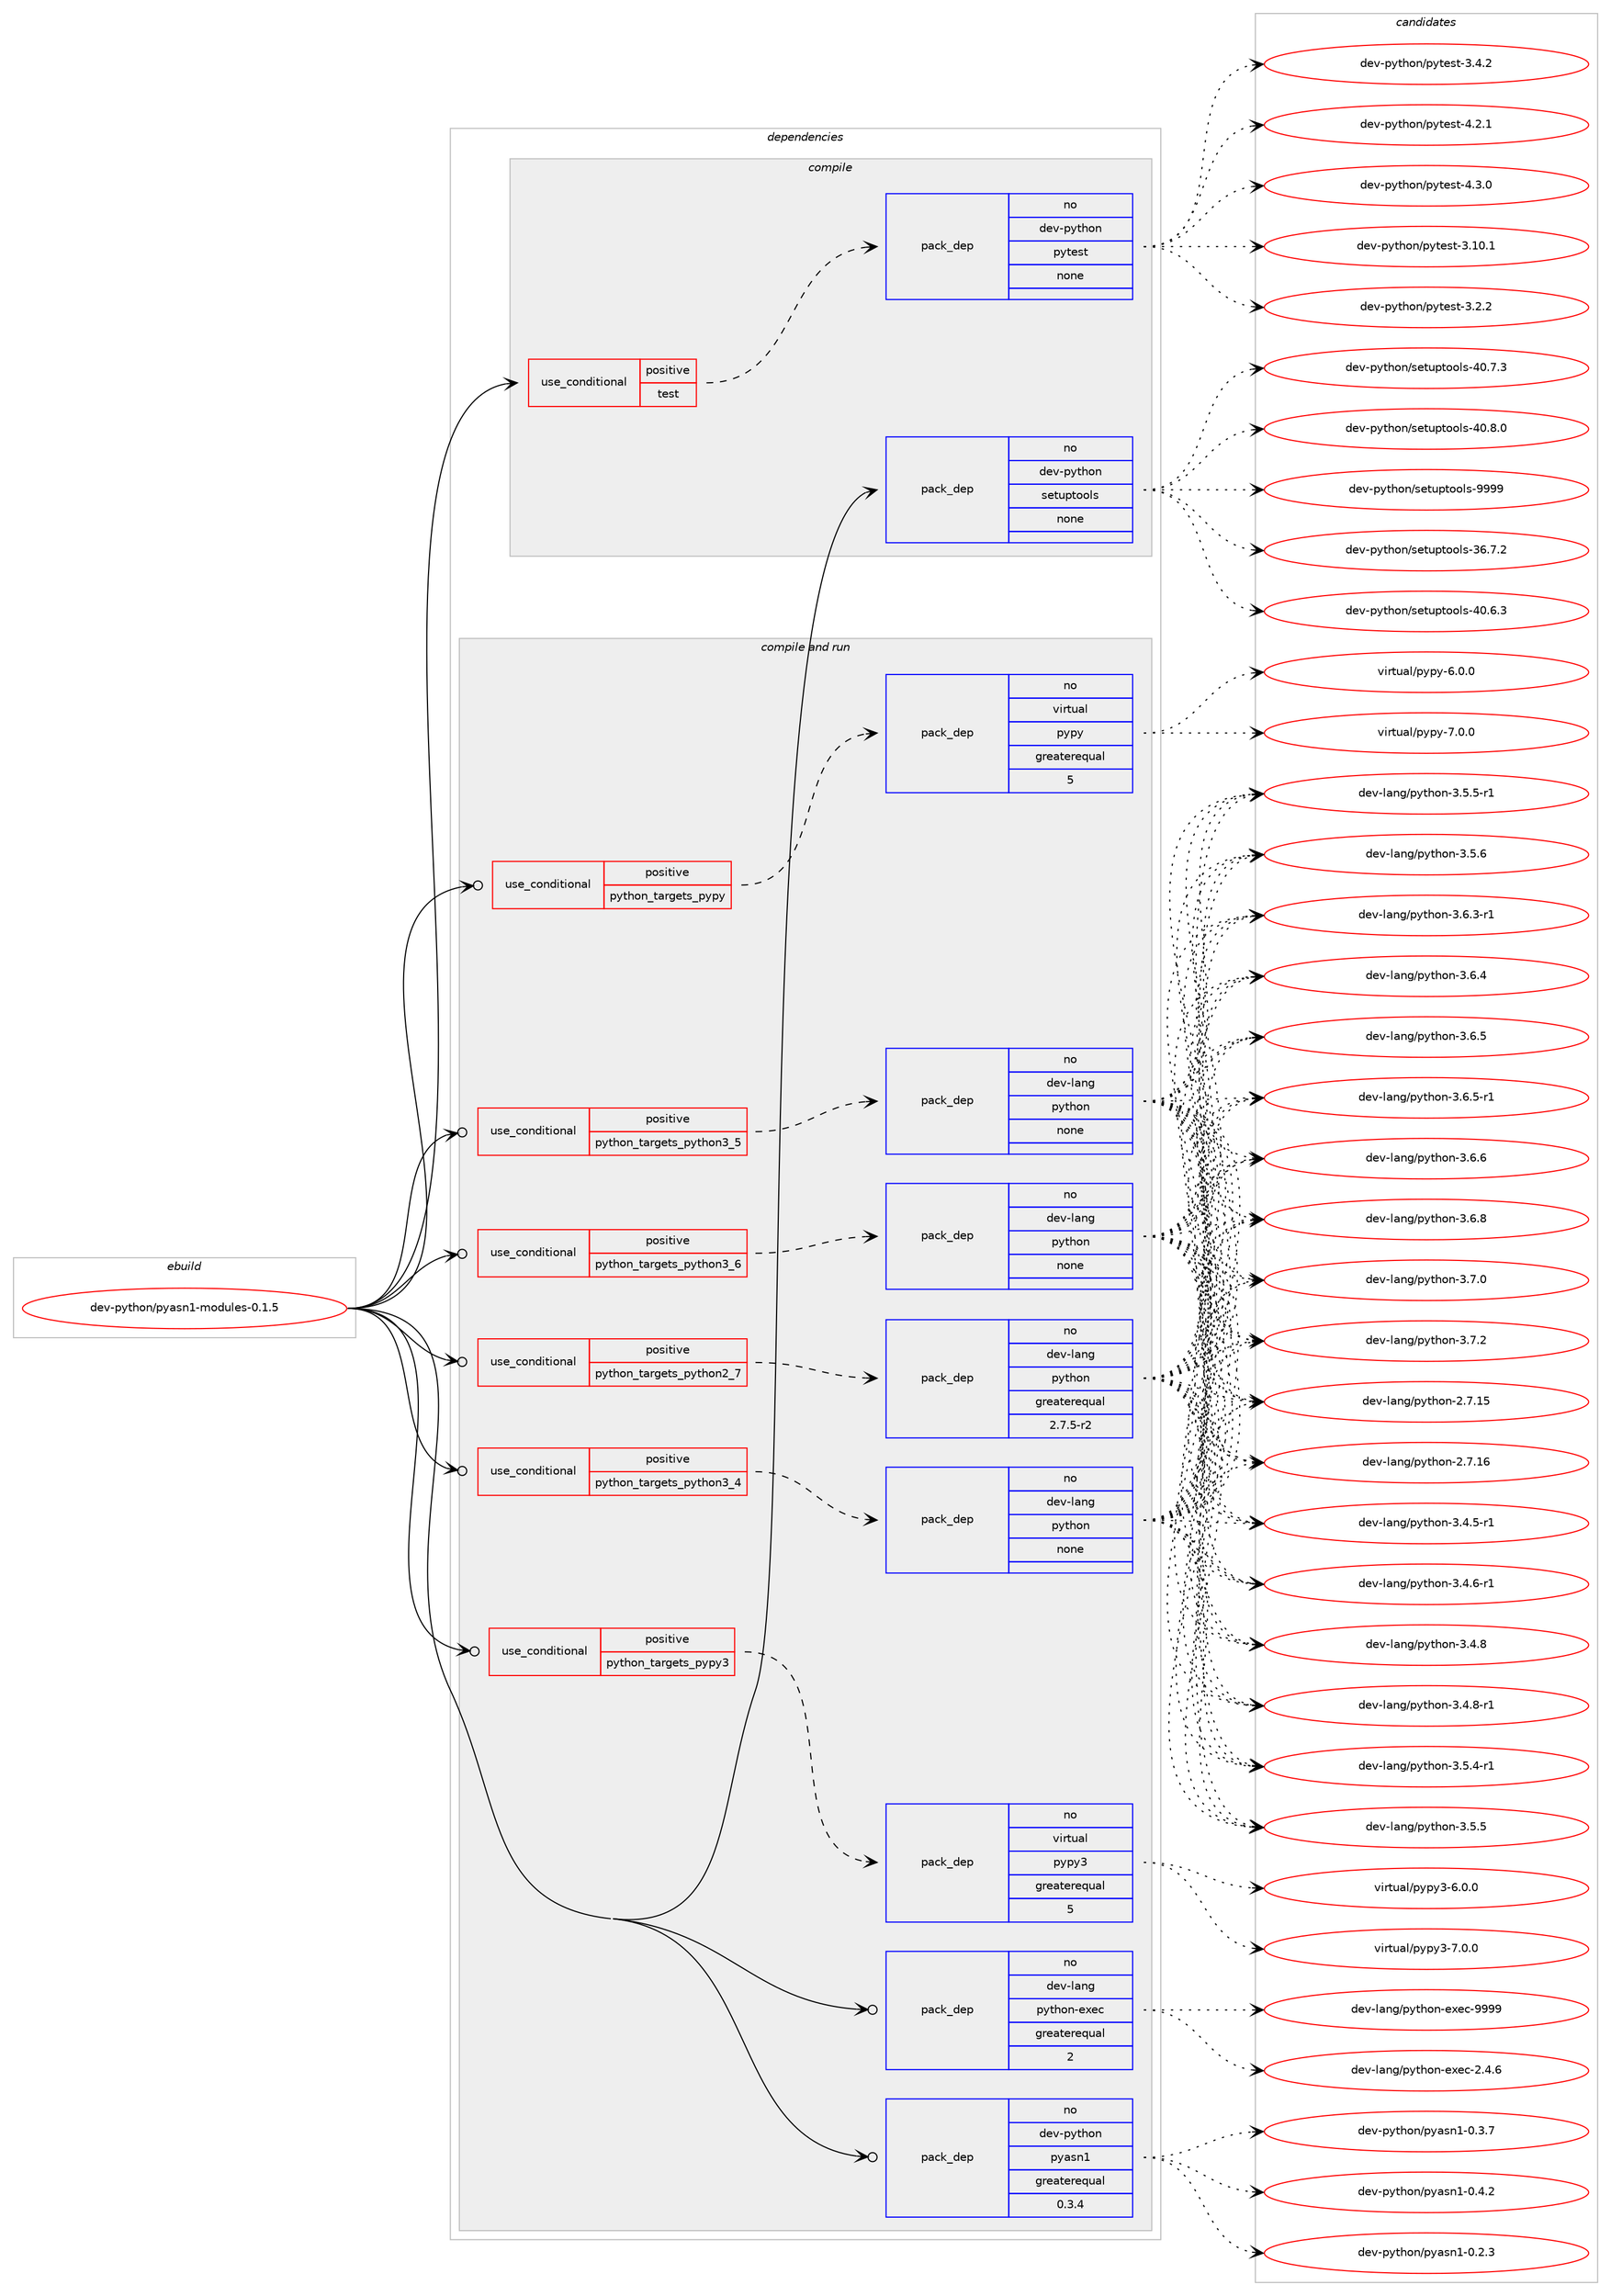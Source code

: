 digraph prolog {

# *************
# Graph options
# *************

newrank=true;
concentrate=true;
compound=true;
graph [rankdir=LR,fontname=Helvetica,fontsize=10,ranksep=1.5];#, ranksep=2.5, nodesep=0.2];
edge  [arrowhead=vee];
node  [fontname=Helvetica,fontsize=10];

# **********
# The ebuild
# **********

subgraph cluster_leftcol {
color=gray;
rank=same;
label=<<i>ebuild</i>>;
id [label="dev-python/pyasn1-modules-0.1.5", color=red, width=4, href="../dev-python/pyasn1-modules-0.1.5.svg"];
}

# ****************
# The dependencies
# ****************

subgraph cluster_midcol {
color=gray;
label=<<i>dependencies</i>>;
subgraph cluster_compile {
fillcolor="#eeeeee";
style=filled;
label=<<i>compile</i>>;
subgraph cond380240 {
dependency1427675 [label=<<TABLE BORDER="0" CELLBORDER="1" CELLSPACING="0" CELLPADDING="4"><TR><TD ROWSPAN="3" CELLPADDING="10">use_conditional</TD></TR><TR><TD>positive</TD></TR><TR><TD>test</TD></TR></TABLE>>, shape=none, color=red];
subgraph pack1024121 {
dependency1427676 [label=<<TABLE BORDER="0" CELLBORDER="1" CELLSPACING="0" CELLPADDING="4" WIDTH="220"><TR><TD ROWSPAN="6" CELLPADDING="30">pack_dep</TD></TR><TR><TD WIDTH="110">no</TD></TR><TR><TD>dev-python</TD></TR><TR><TD>pytest</TD></TR><TR><TD>none</TD></TR><TR><TD></TD></TR></TABLE>>, shape=none, color=blue];
}
dependency1427675:e -> dependency1427676:w [weight=20,style="dashed",arrowhead="vee"];
}
id:e -> dependency1427675:w [weight=20,style="solid",arrowhead="vee"];
subgraph pack1024122 {
dependency1427677 [label=<<TABLE BORDER="0" CELLBORDER="1" CELLSPACING="0" CELLPADDING="4" WIDTH="220"><TR><TD ROWSPAN="6" CELLPADDING="30">pack_dep</TD></TR><TR><TD WIDTH="110">no</TD></TR><TR><TD>dev-python</TD></TR><TR><TD>setuptools</TD></TR><TR><TD>none</TD></TR><TR><TD></TD></TR></TABLE>>, shape=none, color=blue];
}
id:e -> dependency1427677:w [weight=20,style="solid",arrowhead="vee"];
}
subgraph cluster_compileandrun {
fillcolor="#eeeeee";
style=filled;
label=<<i>compile and run</i>>;
subgraph cond380241 {
dependency1427678 [label=<<TABLE BORDER="0" CELLBORDER="1" CELLSPACING="0" CELLPADDING="4"><TR><TD ROWSPAN="3" CELLPADDING="10">use_conditional</TD></TR><TR><TD>positive</TD></TR><TR><TD>python_targets_pypy</TD></TR></TABLE>>, shape=none, color=red];
subgraph pack1024123 {
dependency1427679 [label=<<TABLE BORDER="0" CELLBORDER="1" CELLSPACING="0" CELLPADDING="4" WIDTH="220"><TR><TD ROWSPAN="6" CELLPADDING="30">pack_dep</TD></TR><TR><TD WIDTH="110">no</TD></TR><TR><TD>virtual</TD></TR><TR><TD>pypy</TD></TR><TR><TD>greaterequal</TD></TR><TR><TD>5</TD></TR></TABLE>>, shape=none, color=blue];
}
dependency1427678:e -> dependency1427679:w [weight=20,style="dashed",arrowhead="vee"];
}
id:e -> dependency1427678:w [weight=20,style="solid",arrowhead="odotvee"];
subgraph cond380242 {
dependency1427680 [label=<<TABLE BORDER="0" CELLBORDER="1" CELLSPACING="0" CELLPADDING="4"><TR><TD ROWSPAN="3" CELLPADDING="10">use_conditional</TD></TR><TR><TD>positive</TD></TR><TR><TD>python_targets_pypy3</TD></TR></TABLE>>, shape=none, color=red];
subgraph pack1024124 {
dependency1427681 [label=<<TABLE BORDER="0" CELLBORDER="1" CELLSPACING="0" CELLPADDING="4" WIDTH="220"><TR><TD ROWSPAN="6" CELLPADDING="30">pack_dep</TD></TR><TR><TD WIDTH="110">no</TD></TR><TR><TD>virtual</TD></TR><TR><TD>pypy3</TD></TR><TR><TD>greaterequal</TD></TR><TR><TD>5</TD></TR></TABLE>>, shape=none, color=blue];
}
dependency1427680:e -> dependency1427681:w [weight=20,style="dashed",arrowhead="vee"];
}
id:e -> dependency1427680:w [weight=20,style="solid",arrowhead="odotvee"];
subgraph cond380243 {
dependency1427682 [label=<<TABLE BORDER="0" CELLBORDER="1" CELLSPACING="0" CELLPADDING="4"><TR><TD ROWSPAN="3" CELLPADDING="10">use_conditional</TD></TR><TR><TD>positive</TD></TR><TR><TD>python_targets_python2_7</TD></TR></TABLE>>, shape=none, color=red];
subgraph pack1024125 {
dependency1427683 [label=<<TABLE BORDER="0" CELLBORDER="1" CELLSPACING="0" CELLPADDING="4" WIDTH="220"><TR><TD ROWSPAN="6" CELLPADDING="30">pack_dep</TD></TR><TR><TD WIDTH="110">no</TD></TR><TR><TD>dev-lang</TD></TR><TR><TD>python</TD></TR><TR><TD>greaterequal</TD></TR><TR><TD>2.7.5-r2</TD></TR></TABLE>>, shape=none, color=blue];
}
dependency1427682:e -> dependency1427683:w [weight=20,style="dashed",arrowhead="vee"];
}
id:e -> dependency1427682:w [weight=20,style="solid",arrowhead="odotvee"];
subgraph cond380244 {
dependency1427684 [label=<<TABLE BORDER="0" CELLBORDER="1" CELLSPACING="0" CELLPADDING="4"><TR><TD ROWSPAN="3" CELLPADDING="10">use_conditional</TD></TR><TR><TD>positive</TD></TR><TR><TD>python_targets_python3_4</TD></TR></TABLE>>, shape=none, color=red];
subgraph pack1024126 {
dependency1427685 [label=<<TABLE BORDER="0" CELLBORDER="1" CELLSPACING="0" CELLPADDING="4" WIDTH="220"><TR><TD ROWSPAN="6" CELLPADDING="30">pack_dep</TD></TR><TR><TD WIDTH="110">no</TD></TR><TR><TD>dev-lang</TD></TR><TR><TD>python</TD></TR><TR><TD>none</TD></TR><TR><TD></TD></TR></TABLE>>, shape=none, color=blue];
}
dependency1427684:e -> dependency1427685:w [weight=20,style="dashed",arrowhead="vee"];
}
id:e -> dependency1427684:w [weight=20,style="solid",arrowhead="odotvee"];
subgraph cond380245 {
dependency1427686 [label=<<TABLE BORDER="0" CELLBORDER="1" CELLSPACING="0" CELLPADDING="4"><TR><TD ROWSPAN="3" CELLPADDING="10">use_conditional</TD></TR><TR><TD>positive</TD></TR><TR><TD>python_targets_python3_5</TD></TR></TABLE>>, shape=none, color=red];
subgraph pack1024127 {
dependency1427687 [label=<<TABLE BORDER="0" CELLBORDER="1" CELLSPACING="0" CELLPADDING="4" WIDTH="220"><TR><TD ROWSPAN="6" CELLPADDING="30">pack_dep</TD></TR><TR><TD WIDTH="110">no</TD></TR><TR><TD>dev-lang</TD></TR><TR><TD>python</TD></TR><TR><TD>none</TD></TR><TR><TD></TD></TR></TABLE>>, shape=none, color=blue];
}
dependency1427686:e -> dependency1427687:w [weight=20,style="dashed",arrowhead="vee"];
}
id:e -> dependency1427686:w [weight=20,style="solid",arrowhead="odotvee"];
subgraph cond380246 {
dependency1427688 [label=<<TABLE BORDER="0" CELLBORDER="1" CELLSPACING="0" CELLPADDING="4"><TR><TD ROWSPAN="3" CELLPADDING="10">use_conditional</TD></TR><TR><TD>positive</TD></TR><TR><TD>python_targets_python3_6</TD></TR></TABLE>>, shape=none, color=red];
subgraph pack1024128 {
dependency1427689 [label=<<TABLE BORDER="0" CELLBORDER="1" CELLSPACING="0" CELLPADDING="4" WIDTH="220"><TR><TD ROWSPAN="6" CELLPADDING="30">pack_dep</TD></TR><TR><TD WIDTH="110">no</TD></TR><TR><TD>dev-lang</TD></TR><TR><TD>python</TD></TR><TR><TD>none</TD></TR><TR><TD></TD></TR></TABLE>>, shape=none, color=blue];
}
dependency1427688:e -> dependency1427689:w [weight=20,style="dashed",arrowhead="vee"];
}
id:e -> dependency1427688:w [weight=20,style="solid",arrowhead="odotvee"];
subgraph pack1024129 {
dependency1427690 [label=<<TABLE BORDER="0" CELLBORDER="1" CELLSPACING="0" CELLPADDING="4" WIDTH="220"><TR><TD ROWSPAN="6" CELLPADDING="30">pack_dep</TD></TR><TR><TD WIDTH="110">no</TD></TR><TR><TD>dev-lang</TD></TR><TR><TD>python-exec</TD></TR><TR><TD>greaterequal</TD></TR><TR><TD>2</TD></TR></TABLE>>, shape=none, color=blue];
}
id:e -> dependency1427690:w [weight=20,style="solid",arrowhead="odotvee"];
subgraph pack1024130 {
dependency1427691 [label=<<TABLE BORDER="0" CELLBORDER="1" CELLSPACING="0" CELLPADDING="4" WIDTH="220"><TR><TD ROWSPAN="6" CELLPADDING="30">pack_dep</TD></TR><TR><TD WIDTH="110">no</TD></TR><TR><TD>dev-python</TD></TR><TR><TD>pyasn1</TD></TR><TR><TD>greaterequal</TD></TR><TR><TD>0.3.4</TD></TR></TABLE>>, shape=none, color=blue];
}
id:e -> dependency1427691:w [weight=20,style="solid",arrowhead="odotvee"];
}
subgraph cluster_run {
fillcolor="#eeeeee";
style=filled;
label=<<i>run</i>>;
}
}

# **************
# The candidates
# **************

subgraph cluster_choices {
rank=same;
color=gray;
label=<<i>candidates</i>>;

subgraph choice1024121 {
color=black;
nodesep=1;
choice100101118451121211161041111104711212111610111511645514649484649 [label="dev-python/pytest-3.10.1", color=red, width=4,href="../dev-python/pytest-3.10.1.svg"];
choice1001011184511212111610411111047112121116101115116455146504650 [label="dev-python/pytest-3.2.2", color=red, width=4,href="../dev-python/pytest-3.2.2.svg"];
choice1001011184511212111610411111047112121116101115116455146524650 [label="dev-python/pytest-3.4.2", color=red, width=4,href="../dev-python/pytest-3.4.2.svg"];
choice1001011184511212111610411111047112121116101115116455246504649 [label="dev-python/pytest-4.2.1", color=red, width=4,href="../dev-python/pytest-4.2.1.svg"];
choice1001011184511212111610411111047112121116101115116455246514648 [label="dev-python/pytest-4.3.0", color=red, width=4,href="../dev-python/pytest-4.3.0.svg"];
dependency1427676:e -> choice100101118451121211161041111104711212111610111511645514649484649:w [style=dotted,weight="100"];
dependency1427676:e -> choice1001011184511212111610411111047112121116101115116455146504650:w [style=dotted,weight="100"];
dependency1427676:e -> choice1001011184511212111610411111047112121116101115116455146524650:w [style=dotted,weight="100"];
dependency1427676:e -> choice1001011184511212111610411111047112121116101115116455246504649:w [style=dotted,weight="100"];
dependency1427676:e -> choice1001011184511212111610411111047112121116101115116455246514648:w [style=dotted,weight="100"];
}
subgraph choice1024122 {
color=black;
nodesep=1;
choice100101118451121211161041111104711510111611711211611111110811545515446554650 [label="dev-python/setuptools-36.7.2", color=red, width=4,href="../dev-python/setuptools-36.7.2.svg"];
choice100101118451121211161041111104711510111611711211611111110811545524846544651 [label="dev-python/setuptools-40.6.3", color=red, width=4,href="../dev-python/setuptools-40.6.3.svg"];
choice100101118451121211161041111104711510111611711211611111110811545524846554651 [label="dev-python/setuptools-40.7.3", color=red, width=4,href="../dev-python/setuptools-40.7.3.svg"];
choice100101118451121211161041111104711510111611711211611111110811545524846564648 [label="dev-python/setuptools-40.8.0", color=red, width=4,href="../dev-python/setuptools-40.8.0.svg"];
choice10010111845112121116104111110471151011161171121161111111081154557575757 [label="dev-python/setuptools-9999", color=red, width=4,href="../dev-python/setuptools-9999.svg"];
dependency1427677:e -> choice100101118451121211161041111104711510111611711211611111110811545515446554650:w [style=dotted,weight="100"];
dependency1427677:e -> choice100101118451121211161041111104711510111611711211611111110811545524846544651:w [style=dotted,weight="100"];
dependency1427677:e -> choice100101118451121211161041111104711510111611711211611111110811545524846554651:w [style=dotted,weight="100"];
dependency1427677:e -> choice100101118451121211161041111104711510111611711211611111110811545524846564648:w [style=dotted,weight="100"];
dependency1427677:e -> choice10010111845112121116104111110471151011161171121161111111081154557575757:w [style=dotted,weight="100"];
}
subgraph choice1024123 {
color=black;
nodesep=1;
choice1181051141161179710847112121112121455446484648 [label="virtual/pypy-6.0.0", color=red, width=4,href="../virtual/pypy-6.0.0.svg"];
choice1181051141161179710847112121112121455546484648 [label="virtual/pypy-7.0.0", color=red, width=4,href="../virtual/pypy-7.0.0.svg"];
dependency1427679:e -> choice1181051141161179710847112121112121455446484648:w [style=dotted,weight="100"];
dependency1427679:e -> choice1181051141161179710847112121112121455546484648:w [style=dotted,weight="100"];
}
subgraph choice1024124 {
color=black;
nodesep=1;
choice118105114116117971084711212111212151455446484648 [label="virtual/pypy3-6.0.0", color=red, width=4,href="../virtual/pypy3-6.0.0.svg"];
choice118105114116117971084711212111212151455546484648 [label="virtual/pypy3-7.0.0", color=red, width=4,href="../virtual/pypy3-7.0.0.svg"];
dependency1427681:e -> choice118105114116117971084711212111212151455446484648:w [style=dotted,weight="100"];
dependency1427681:e -> choice118105114116117971084711212111212151455546484648:w [style=dotted,weight="100"];
}
subgraph choice1024125 {
color=black;
nodesep=1;
choice10010111845108971101034711212111610411111045504655464953 [label="dev-lang/python-2.7.15", color=red, width=4,href="../dev-lang/python-2.7.15.svg"];
choice10010111845108971101034711212111610411111045504655464954 [label="dev-lang/python-2.7.16", color=red, width=4,href="../dev-lang/python-2.7.16.svg"];
choice1001011184510897110103471121211161041111104551465246534511449 [label="dev-lang/python-3.4.5-r1", color=red, width=4,href="../dev-lang/python-3.4.5-r1.svg"];
choice1001011184510897110103471121211161041111104551465246544511449 [label="dev-lang/python-3.4.6-r1", color=red, width=4,href="../dev-lang/python-3.4.6-r1.svg"];
choice100101118451089711010347112121116104111110455146524656 [label="dev-lang/python-3.4.8", color=red, width=4,href="../dev-lang/python-3.4.8.svg"];
choice1001011184510897110103471121211161041111104551465246564511449 [label="dev-lang/python-3.4.8-r1", color=red, width=4,href="../dev-lang/python-3.4.8-r1.svg"];
choice1001011184510897110103471121211161041111104551465346524511449 [label="dev-lang/python-3.5.4-r1", color=red, width=4,href="../dev-lang/python-3.5.4-r1.svg"];
choice100101118451089711010347112121116104111110455146534653 [label="dev-lang/python-3.5.5", color=red, width=4,href="../dev-lang/python-3.5.5.svg"];
choice1001011184510897110103471121211161041111104551465346534511449 [label="dev-lang/python-3.5.5-r1", color=red, width=4,href="../dev-lang/python-3.5.5-r1.svg"];
choice100101118451089711010347112121116104111110455146534654 [label="dev-lang/python-3.5.6", color=red, width=4,href="../dev-lang/python-3.5.6.svg"];
choice1001011184510897110103471121211161041111104551465446514511449 [label="dev-lang/python-3.6.3-r1", color=red, width=4,href="../dev-lang/python-3.6.3-r1.svg"];
choice100101118451089711010347112121116104111110455146544652 [label="dev-lang/python-3.6.4", color=red, width=4,href="../dev-lang/python-3.6.4.svg"];
choice100101118451089711010347112121116104111110455146544653 [label="dev-lang/python-3.6.5", color=red, width=4,href="../dev-lang/python-3.6.5.svg"];
choice1001011184510897110103471121211161041111104551465446534511449 [label="dev-lang/python-3.6.5-r1", color=red, width=4,href="../dev-lang/python-3.6.5-r1.svg"];
choice100101118451089711010347112121116104111110455146544654 [label="dev-lang/python-3.6.6", color=red, width=4,href="../dev-lang/python-3.6.6.svg"];
choice100101118451089711010347112121116104111110455146544656 [label="dev-lang/python-3.6.8", color=red, width=4,href="../dev-lang/python-3.6.8.svg"];
choice100101118451089711010347112121116104111110455146554648 [label="dev-lang/python-3.7.0", color=red, width=4,href="../dev-lang/python-3.7.0.svg"];
choice100101118451089711010347112121116104111110455146554650 [label="dev-lang/python-3.7.2", color=red, width=4,href="../dev-lang/python-3.7.2.svg"];
dependency1427683:e -> choice10010111845108971101034711212111610411111045504655464953:w [style=dotted,weight="100"];
dependency1427683:e -> choice10010111845108971101034711212111610411111045504655464954:w [style=dotted,weight="100"];
dependency1427683:e -> choice1001011184510897110103471121211161041111104551465246534511449:w [style=dotted,weight="100"];
dependency1427683:e -> choice1001011184510897110103471121211161041111104551465246544511449:w [style=dotted,weight="100"];
dependency1427683:e -> choice100101118451089711010347112121116104111110455146524656:w [style=dotted,weight="100"];
dependency1427683:e -> choice1001011184510897110103471121211161041111104551465246564511449:w [style=dotted,weight="100"];
dependency1427683:e -> choice1001011184510897110103471121211161041111104551465346524511449:w [style=dotted,weight="100"];
dependency1427683:e -> choice100101118451089711010347112121116104111110455146534653:w [style=dotted,weight="100"];
dependency1427683:e -> choice1001011184510897110103471121211161041111104551465346534511449:w [style=dotted,weight="100"];
dependency1427683:e -> choice100101118451089711010347112121116104111110455146534654:w [style=dotted,weight="100"];
dependency1427683:e -> choice1001011184510897110103471121211161041111104551465446514511449:w [style=dotted,weight="100"];
dependency1427683:e -> choice100101118451089711010347112121116104111110455146544652:w [style=dotted,weight="100"];
dependency1427683:e -> choice100101118451089711010347112121116104111110455146544653:w [style=dotted,weight="100"];
dependency1427683:e -> choice1001011184510897110103471121211161041111104551465446534511449:w [style=dotted,weight="100"];
dependency1427683:e -> choice100101118451089711010347112121116104111110455146544654:w [style=dotted,weight="100"];
dependency1427683:e -> choice100101118451089711010347112121116104111110455146544656:w [style=dotted,weight="100"];
dependency1427683:e -> choice100101118451089711010347112121116104111110455146554648:w [style=dotted,weight="100"];
dependency1427683:e -> choice100101118451089711010347112121116104111110455146554650:w [style=dotted,weight="100"];
}
subgraph choice1024126 {
color=black;
nodesep=1;
choice10010111845108971101034711212111610411111045504655464953 [label="dev-lang/python-2.7.15", color=red, width=4,href="../dev-lang/python-2.7.15.svg"];
choice10010111845108971101034711212111610411111045504655464954 [label="dev-lang/python-2.7.16", color=red, width=4,href="../dev-lang/python-2.7.16.svg"];
choice1001011184510897110103471121211161041111104551465246534511449 [label="dev-lang/python-3.4.5-r1", color=red, width=4,href="../dev-lang/python-3.4.5-r1.svg"];
choice1001011184510897110103471121211161041111104551465246544511449 [label="dev-lang/python-3.4.6-r1", color=red, width=4,href="../dev-lang/python-3.4.6-r1.svg"];
choice100101118451089711010347112121116104111110455146524656 [label="dev-lang/python-3.4.8", color=red, width=4,href="../dev-lang/python-3.4.8.svg"];
choice1001011184510897110103471121211161041111104551465246564511449 [label="dev-lang/python-3.4.8-r1", color=red, width=4,href="../dev-lang/python-3.4.8-r1.svg"];
choice1001011184510897110103471121211161041111104551465346524511449 [label="dev-lang/python-3.5.4-r1", color=red, width=4,href="../dev-lang/python-3.5.4-r1.svg"];
choice100101118451089711010347112121116104111110455146534653 [label="dev-lang/python-3.5.5", color=red, width=4,href="../dev-lang/python-3.5.5.svg"];
choice1001011184510897110103471121211161041111104551465346534511449 [label="dev-lang/python-3.5.5-r1", color=red, width=4,href="../dev-lang/python-3.5.5-r1.svg"];
choice100101118451089711010347112121116104111110455146534654 [label="dev-lang/python-3.5.6", color=red, width=4,href="../dev-lang/python-3.5.6.svg"];
choice1001011184510897110103471121211161041111104551465446514511449 [label="dev-lang/python-3.6.3-r1", color=red, width=4,href="../dev-lang/python-3.6.3-r1.svg"];
choice100101118451089711010347112121116104111110455146544652 [label="dev-lang/python-3.6.4", color=red, width=4,href="../dev-lang/python-3.6.4.svg"];
choice100101118451089711010347112121116104111110455146544653 [label="dev-lang/python-3.6.5", color=red, width=4,href="../dev-lang/python-3.6.5.svg"];
choice1001011184510897110103471121211161041111104551465446534511449 [label="dev-lang/python-3.6.5-r1", color=red, width=4,href="../dev-lang/python-3.6.5-r1.svg"];
choice100101118451089711010347112121116104111110455146544654 [label="dev-lang/python-3.6.6", color=red, width=4,href="../dev-lang/python-3.6.6.svg"];
choice100101118451089711010347112121116104111110455146544656 [label="dev-lang/python-3.6.8", color=red, width=4,href="../dev-lang/python-3.6.8.svg"];
choice100101118451089711010347112121116104111110455146554648 [label="dev-lang/python-3.7.0", color=red, width=4,href="../dev-lang/python-3.7.0.svg"];
choice100101118451089711010347112121116104111110455146554650 [label="dev-lang/python-3.7.2", color=red, width=4,href="../dev-lang/python-3.7.2.svg"];
dependency1427685:e -> choice10010111845108971101034711212111610411111045504655464953:w [style=dotted,weight="100"];
dependency1427685:e -> choice10010111845108971101034711212111610411111045504655464954:w [style=dotted,weight="100"];
dependency1427685:e -> choice1001011184510897110103471121211161041111104551465246534511449:w [style=dotted,weight="100"];
dependency1427685:e -> choice1001011184510897110103471121211161041111104551465246544511449:w [style=dotted,weight="100"];
dependency1427685:e -> choice100101118451089711010347112121116104111110455146524656:w [style=dotted,weight="100"];
dependency1427685:e -> choice1001011184510897110103471121211161041111104551465246564511449:w [style=dotted,weight="100"];
dependency1427685:e -> choice1001011184510897110103471121211161041111104551465346524511449:w [style=dotted,weight="100"];
dependency1427685:e -> choice100101118451089711010347112121116104111110455146534653:w [style=dotted,weight="100"];
dependency1427685:e -> choice1001011184510897110103471121211161041111104551465346534511449:w [style=dotted,weight="100"];
dependency1427685:e -> choice100101118451089711010347112121116104111110455146534654:w [style=dotted,weight="100"];
dependency1427685:e -> choice1001011184510897110103471121211161041111104551465446514511449:w [style=dotted,weight="100"];
dependency1427685:e -> choice100101118451089711010347112121116104111110455146544652:w [style=dotted,weight="100"];
dependency1427685:e -> choice100101118451089711010347112121116104111110455146544653:w [style=dotted,weight="100"];
dependency1427685:e -> choice1001011184510897110103471121211161041111104551465446534511449:w [style=dotted,weight="100"];
dependency1427685:e -> choice100101118451089711010347112121116104111110455146544654:w [style=dotted,weight="100"];
dependency1427685:e -> choice100101118451089711010347112121116104111110455146544656:w [style=dotted,weight="100"];
dependency1427685:e -> choice100101118451089711010347112121116104111110455146554648:w [style=dotted,weight="100"];
dependency1427685:e -> choice100101118451089711010347112121116104111110455146554650:w [style=dotted,weight="100"];
}
subgraph choice1024127 {
color=black;
nodesep=1;
choice10010111845108971101034711212111610411111045504655464953 [label="dev-lang/python-2.7.15", color=red, width=4,href="../dev-lang/python-2.7.15.svg"];
choice10010111845108971101034711212111610411111045504655464954 [label="dev-lang/python-2.7.16", color=red, width=4,href="../dev-lang/python-2.7.16.svg"];
choice1001011184510897110103471121211161041111104551465246534511449 [label="dev-lang/python-3.4.5-r1", color=red, width=4,href="../dev-lang/python-3.4.5-r1.svg"];
choice1001011184510897110103471121211161041111104551465246544511449 [label="dev-lang/python-3.4.6-r1", color=red, width=4,href="../dev-lang/python-3.4.6-r1.svg"];
choice100101118451089711010347112121116104111110455146524656 [label="dev-lang/python-3.4.8", color=red, width=4,href="../dev-lang/python-3.4.8.svg"];
choice1001011184510897110103471121211161041111104551465246564511449 [label="dev-lang/python-3.4.8-r1", color=red, width=4,href="../dev-lang/python-3.4.8-r1.svg"];
choice1001011184510897110103471121211161041111104551465346524511449 [label="dev-lang/python-3.5.4-r1", color=red, width=4,href="../dev-lang/python-3.5.4-r1.svg"];
choice100101118451089711010347112121116104111110455146534653 [label="dev-lang/python-3.5.5", color=red, width=4,href="../dev-lang/python-3.5.5.svg"];
choice1001011184510897110103471121211161041111104551465346534511449 [label="dev-lang/python-3.5.5-r1", color=red, width=4,href="../dev-lang/python-3.5.5-r1.svg"];
choice100101118451089711010347112121116104111110455146534654 [label="dev-lang/python-3.5.6", color=red, width=4,href="../dev-lang/python-3.5.6.svg"];
choice1001011184510897110103471121211161041111104551465446514511449 [label="dev-lang/python-3.6.3-r1", color=red, width=4,href="../dev-lang/python-3.6.3-r1.svg"];
choice100101118451089711010347112121116104111110455146544652 [label="dev-lang/python-3.6.4", color=red, width=4,href="../dev-lang/python-3.6.4.svg"];
choice100101118451089711010347112121116104111110455146544653 [label="dev-lang/python-3.6.5", color=red, width=4,href="../dev-lang/python-3.6.5.svg"];
choice1001011184510897110103471121211161041111104551465446534511449 [label="dev-lang/python-3.6.5-r1", color=red, width=4,href="../dev-lang/python-3.6.5-r1.svg"];
choice100101118451089711010347112121116104111110455146544654 [label="dev-lang/python-3.6.6", color=red, width=4,href="../dev-lang/python-3.6.6.svg"];
choice100101118451089711010347112121116104111110455146544656 [label="dev-lang/python-3.6.8", color=red, width=4,href="../dev-lang/python-3.6.8.svg"];
choice100101118451089711010347112121116104111110455146554648 [label="dev-lang/python-3.7.0", color=red, width=4,href="../dev-lang/python-3.7.0.svg"];
choice100101118451089711010347112121116104111110455146554650 [label="dev-lang/python-3.7.2", color=red, width=4,href="../dev-lang/python-3.7.2.svg"];
dependency1427687:e -> choice10010111845108971101034711212111610411111045504655464953:w [style=dotted,weight="100"];
dependency1427687:e -> choice10010111845108971101034711212111610411111045504655464954:w [style=dotted,weight="100"];
dependency1427687:e -> choice1001011184510897110103471121211161041111104551465246534511449:w [style=dotted,weight="100"];
dependency1427687:e -> choice1001011184510897110103471121211161041111104551465246544511449:w [style=dotted,weight="100"];
dependency1427687:e -> choice100101118451089711010347112121116104111110455146524656:w [style=dotted,weight="100"];
dependency1427687:e -> choice1001011184510897110103471121211161041111104551465246564511449:w [style=dotted,weight="100"];
dependency1427687:e -> choice1001011184510897110103471121211161041111104551465346524511449:w [style=dotted,weight="100"];
dependency1427687:e -> choice100101118451089711010347112121116104111110455146534653:w [style=dotted,weight="100"];
dependency1427687:e -> choice1001011184510897110103471121211161041111104551465346534511449:w [style=dotted,weight="100"];
dependency1427687:e -> choice100101118451089711010347112121116104111110455146534654:w [style=dotted,weight="100"];
dependency1427687:e -> choice1001011184510897110103471121211161041111104551465446514511449:w [style=dotted,weight="100"];
dependency1427687:e -> choice100101118451089711010347112121116104111110455146544652:w [style=dotted,weight="100"];
dependency1427687:e -> choice100101118451089711010347112121116104111110455146544653:w [style=dotted,weight="100"];
dependency1427687:e -> choice1001011184510897110103471121211161041111104551465446534511449:w [style=dotted,weight="100"];
dependency1427687:e -> choice100101118451089711010347112121116104111110455146544654:w [style=dotted,weight="100"];
dependency1427687:e -> choice100101118451089711010347112121116104111110455146544656:w [style=dotted,weight="100"];
dependency1427687:e -> choice100101118451089711010347112121116104111110455146554648:w [style=dotted,weight="100"];
dependency1427687:e -> choice100101118451089711010347112121116104111110455146554650:w [style=dotted,weight="100"];
}
subgraph choice1024128 {
color=black;
nodesep=1;
choice10010111845108971101034711212111610411111045504655464953 [label="dev-lang/python-2.7.15", color=red, width=4,href="../dev-lang/python-2.7.15.svg"];
choice10010111845108971101034711212111610411111045504655464954 [label="dev-lang/python-2.7.16", color=red, width=4,href="../dev-lang/python-2.7.16.svg"];
choice1001011184510897110103471121211161041111104551465246534511449 [label="dev-lang/python-3.4.5-r1", color=red, width=4,href="../dev-lang/python-3.4.5-r1.svg"];
choice1001011184510897110103471121211161041111104551465246544511449 [label="dev-lang/python-3.4.6-r1", color=red, width=4,href="../dev-lang/python-3.4.6-r1.svg"];
choice100101118451089711010347112121116104111110455146524656 [label="dev-lang/python-3.4.8", color=red, width=4,href="../dev-lang/python-3.4.8.svg"];
choice1001011184510897110103471121211161041111104551465246564511449 [label="dev-lang/python-3.4.8-r1", color=red, width=4,href="../dev-lang/python-3.4.8-r1.svg"];
choice1001011184510897110103471121211161041111104551465346524511449 [label="dev-lang/python-3.5.4-r1", color=red, width=4,href="../dev-lang/python-3.5.4-r1.svg"];
choice100101118451089711010347112121116104111110455146534653 [label="dev-lang/python-3.5.5", color=red, width=4,href="../dev-lang/python-3.5.5.svg"];
choice1001011184510897110103471121211161041111104551465346534511449 [label="dev-lang/python-3.5.5-r1", color=red, width=4,href="../dev-lang/python-3.5.5-r1.svg"];
choice100101118451089711010347112121116104111110455146534654 [label="dev-lang/python-3.5.6", color=red, width=4,href="../dev-lang/python-3.5.6.svg"];
choice1001011184510897110103471121211161041111104551465446514511449 [label="dev-lang/python-3.6.3-r1", color=red, width=4,href="../dev-lang/python-3.6.3-r1.svg"];
choice100101118451089711010347112121116104111110455146544652 [label="dev-lang/python-3.6.4", color=red, width=4,href="../dev-lang/python-3.6.4.svg"];
choice100101118451089711010347112121116104111110455146544653 [label="dev-lang/python-3.6.5", color=red, width=4,href="../dev-lang/python-3.6.5.svg"];
choice1001011184510897110103471121211161041111104551465446534511449 [label="dev-lang/python-3.6.5-r1", color=red, width=4,href="../dev-lang/python-3.6.5-r1.svg"];
choice100101118451089711010347112121116104111110455146544654 [label="dev-lang/python-3.6.6", color=red, width=4,href="../dev-lang/python-3.6.6.svg"];
choice100101118451089711010347112121116104111110455146544656 [label="dev-lang/python-3.6.8", color=red, width=4,href="../dev-lang/python-3.6.8.svg"];
choice100101118451089711010347112121116104111110455146554648 [label="dev-lang/python-3.7.0", color=red, width=4,href="../dev-lang/python-3.7.0.svg"];
choice100101118451089711010347112121116104111110455146554650 [label="dev-lang/python-3.7.2", color=red, width=4,href="../dev-lang/python-3.7.2.svg"];
dependency1427689:e -> choice10010111845108971101034711212111610411111045504655464953:w [style=dotted,weight="100"];
dependency1427689:e -> choice10010111845108971101034711212111610411111045504655464954:w [style=dotted,weight="100"];
dependency1427689:e -> choice1001011184510897110103471121211161041111104551465246534511449:w [style=dotted,weight="100"];
dependency1427689:e -> choice1001011184510897110103471121211161041111104551465246544511449:w [style=dotted,weight="100"];
dependency1427689:e -> choice100101118451089711010347112121116104111110455146524656:w [style=dotted,weight="100"];
dependency1427689:e -> choice1001011184510897110103471121211161041111104551465246564511449:w [style=dotted,weight="100"];
dependency1427689:e -> choice1001011184510897110103471121211161041111104551465346524511449:w [style=dotted,weight="100"];
dependency1427689:e -> choice100101118451089711010347112121116104111110455146534653:w [style=dotted,weight="100"];
dependency1427689:e -> choice1001011184510897110103471121211161041111104551465346534511449:w [style=dotted,weight="100"];
dependency1427689:e -> choice100101118451089711010347112121116104111110455146534654:w [style=dotted,weight="100"];
dependency1427689:e -> choice1001011184510897110103471121211161041111104551465446514511449:w [style=dotted,weight="100"];
dependency1427689:e -> choice100101118451089711010347112121116104111110455146544652:w [style=dotted,weight="100"];
dependency1427689:e -> choice100101118451089711010347112121116104111110455146544653:w [style=dotted,weight="100"];
dependency1427689:e -> choice1001011184510897110103471121211161041111104551465446534511449:w [style=dotted,weight="100"];
dependency1427689:e -> choice100101118451089711010347112121116104111110455146544654:w [style=dotted,weight="100"];
dependency1427689:e -> choice100101118451089711010347112121116104111110455146544656:w [style=dotted,weight="100"];
dependency1427689:e -> choice100101118451089711010347112121116104111110455146554648:w [style=dotted,weight="100"];
dependency1427689:e -> choice100101118451089711010347112121116104111110455146554650:w [style=dotted,weight="100"];
}
subgraph choice1024129 {
color=black;
nodesep=1;
choice1001011184510897110103471121211161041111104510112010199455046524654 [label="dev-lang/python-exec-2.4.6", color=red, width=4,href="../dev-lang/python-exec-2.4.6.svg"];
choice10010111845108971101034711212111610411111045101120101994557575757 [label="dev-lang/python-exec-9999", color=red, width=4,href="../dev-lang/python-exec-9999.svg"];
dependency1427690:e -> choice1001011184510897110103471121211161041111104510112010199455046524654:w [style=dotted,weight="100"];
dependency1427690:e -> choice10010111845108971101034711212111610411111045101120101994557575757:w [style=dotted,weight="100"];
}
subgraph choice1024130 {
color=black;
nodesep=1;
choice10010111845112121116104111110471121219711511049454846504651 [label="dev-python/pyasn1-0.2.3", color=red, width=4,href="../dev-python/pyasn1-0.2.3.svg"];
choice10010111845112121116104111110471121219711511049454846514655 [label="dev-python/pyasn1-0.3.7", color=red, width=4,href="../dev-python/pyasn1-0.3.7.svg"];
choice10010111845112121116104111110471121219711511049454846524650 [label="dev-python/pyasn1-0.4.2", color=red, width=4,href="../dev-python/pyasn1-0.4.2.svg"];
dependency1427691:e -> choice10010111845112121116104111110471121219711511049454846504651:w [style=dotted,weight="100"];
dependency1427691:e -> choice10010111845112121116104111110471121219711511049454846514655:w [style=dotted,weight="100"];
dependency1427691:e -> choice10010111845112121116104111110471121219711511049454846524650:w [style=dotted,weight="100"];
}
}

}
